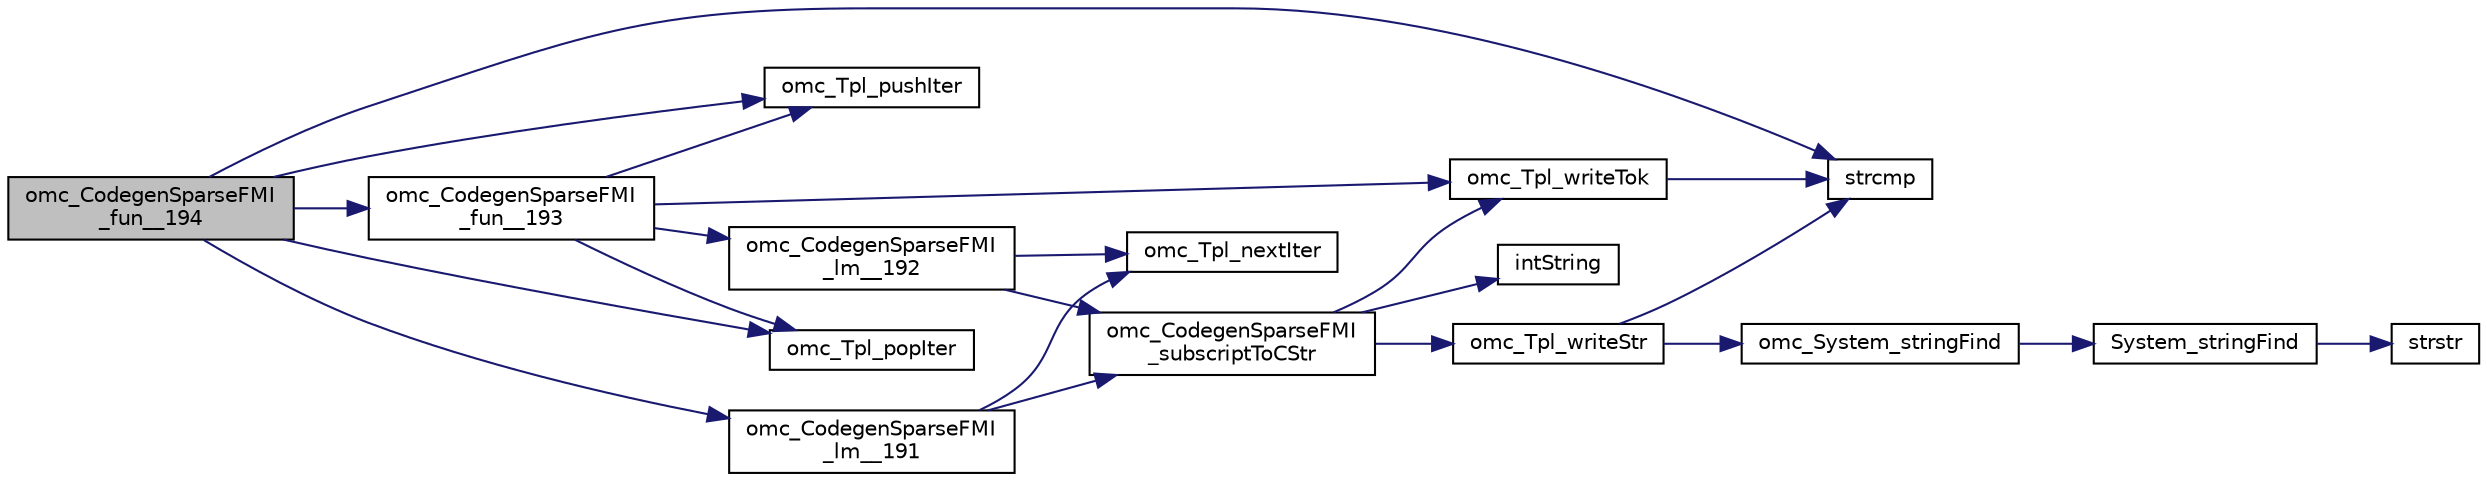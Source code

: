 digraph "omc_CodegenSparseFMI_fun__194"
{
  edge [fontname="Helvetica",fontsize="10",labelfontname="Helvetica",labelfontsize="10"];
  node [fontname="Helvetica",fontsize="10",shape=record];
  rankdir="LR";
  Node93939 [label="omc_CodegenSparseFMI\l_fun__194",height=0.2,width=0.4,color="black", fillcolor="grey75", style="filled", fontcolor="black"];
  Node93939 -> Node93940 [color="midnightblue",fontsize="10",style="solid",fontname="Helvetica"];
  Node93940 [label="strcmp",height=0.2,width=0.4,color="black", fillcolor="white", style="filled",URL="$db/d13/_c_vode_get_8m.html#ab022bbe018438998408fda94a327a547"];
  Node93939 -> Node93941 [color="midnightblue",fontsize="10",style="solid",fontname="Helvetica"];
  Node93941 [label="omc_Tpl_pushIter",height=0.2,width=0.4,color="black", fillcolor="white", style="filled",URL="$d7/d52/_tpl_8c.html#a79ae8e0232bfdb080d90e9f7890dc199"];
  Node93939 -> Node93942 [color="midnightblue",fontsize="10",style="solid",fontname="Helvetica"];
  Node93942 [label="omc_CodegenSparseFMI\l_lm__191",height=0.2,width=0.4,color="black", fillcolor="white", style="filled",URL="$d1/d2e/_codegen_sparse_f_m_i_8c.html#a4749e08dff52f1d9cb7f066ff69303a6"];
  Node93942 -> Node93943 [color="midnightblue",fontsize="10",style="solid",fontname="Helvetica"];
  Node93943 [label="omc_CodegenSparseFMI\l_subscriptToCStr",height=0.2,width=0.4,color="black", fillcolor="white", style="filled",URL="$d1/d2e/_codegen_sparse_f_m_i_8c.html#a539394f7a0a81e770f6da2167b2bbd65"];
  Node93943 -> Node93944 [color="midnightblue",fontsize="10",style="solid",fontname="Helvetica"];
  Node93944 [label="omc_Tpl_writeStr",height=0.2,width=0.4,color="black", fillcolor="white", style="filled",URL="$d7/d52/_tpl_8c.html#ada57037d1430be632aea182a946c3245"];
  Node93944 -> Node93940 [color="midnightblue",fontsize="10",style="solid",fontname="Helvetica"];
  Node93944 -> Node93945 [color="midnightblue",fontsize="10",style="solid",fontname="Helvetica"];
  Node93945 [label="omc_System_stringFind",height=0.2,width=0.4,color="black", fillcolor="white", style="filled",URL="$d1/d95/_system_8c.html#aaf91a54874eb5ec9ee51361de070f43f"];
  Node93945 -> Node93946 [color="midnightblue",fontsize="10",style="solid",fontname="Helvetica"];
  Node93946 [label="System_stringFind",height=0.2,width=0.4,color="black", fillcolor="white", style="filled",URL="$d8/d28/_compiler_2boot_2build_2system_8h.html#a616f6ee1c9578bea3ee5ecb840b19682"];
  Node93946 -> Node93947 [color="midnightblue",fontsize="10",style="solid",fontname="Helvetica"];
  Node93947 [label="strstr",height=0.2,width=0.4,color="black", fillcolor="white", style="filled",URL="$df/deb/3rd_party_2regex-0_812_2test_2test_8c.html#a1e5ffad39b65fa937afd3ee288ccf877"];
  Node93943 -> Node93948 [color="midnightblue",fontsize="10",style="solid",fontname="Helvetica"];
  Node93948 [label="intString",height=0.2,width=0.4,color="black", fillcolor="white", style="filled",URL="$d2/d57/build_2include_2omc_2c_2meta_2meta__modelica__builtin_8h.html#a751bf2360cb3df6de97811998890b7ea"];
  Node93943 -> Node93949 [color="midnightblue",fontsize="10",style="solid",fontname="Helvetica"];
  Node93949 [label="omc_Tpl_writeTok",height=0.2,width=0.4,color="black", fillcolor="white", style="filled",URL="$d7/d52/_tpl_8c.html#a1038a57834f028b49f38adc4d5fcd049"];
  Node93949 -> Node93940 [color="midnightblue",fontsize="10",style="solid",fontname="Helvetica"];
  Node93942 -> Node93950 [color="midnightblue",fontsize="10",style="solid",fontname="Helvetica"];
  Node93950 [label="omc_Tpl_nextIter",height=0.2,width=0.4,color="black", fillcolor="white", style="filled",URL="$d7/d52/_tpl_8c.html#ae3c38d796bafc525ba51ed985d39c720"];
  Node93939 -> Node93951 [color="midnightblue",fontsize="10",style="solid",fontname="Helvetica"];
  Node93951 [label="omc_Tpl_popIter",height=0.2,width=0.4,color="black", fillcolor="white", style="filled",URL="$d7/d52/_tpl_8c.html#abda700a6d3553ffecd4d194dea81a179"];
  Node93939 -> Node93952 [color="midnightblue",fontsize="10",style="solid",fontname="Helvetica"];
  Node93952 [label="omc_CodegenSparseFMI\l_fun__193",height=0.2,width=0.4,color="black", fillcolor="white", style="filled",URL="$d1/d2e/_codegen_sparse_f_m_i_8c.html#a6f3e9e6fb09c36f2844454565a73691a"];
  Node93952 -> Node93949 [color="midnightblue",fontsize="10",style="solid",fontname="Helvetica"];
  Node93952 -> Node93941 [color="midnightblue",fontsize="10",style="solid",fontname="Helvetica"];
  Node93952 -> Node93953 [color="midnightblue",fontsize="10",style="solid",fontname="Helvetica"];
  Node93953 [label="omc_CodegenSparseFMI\l_lm__192",height=0.2,width=0.4,color="black", fillcolor="white", style="filled",URL="$d1/d2e/_codegen_sparse_f_m_i_8c.html#a8f47114e9e47611de4c56076508bac7d"];
  Node93953 -> Node93943 [color="midnightblue",fontsize="10",style="solid",fontname="Helvetica"];
  Node93953 -> Node93950 [color="midnightblue",fontsize="10",style="solid",fontname="Helvetica"];
  Node93952 -> Node93951 [color="midnightblue",fontsize="10",style="solid",fontname="Helvetica"];
}
